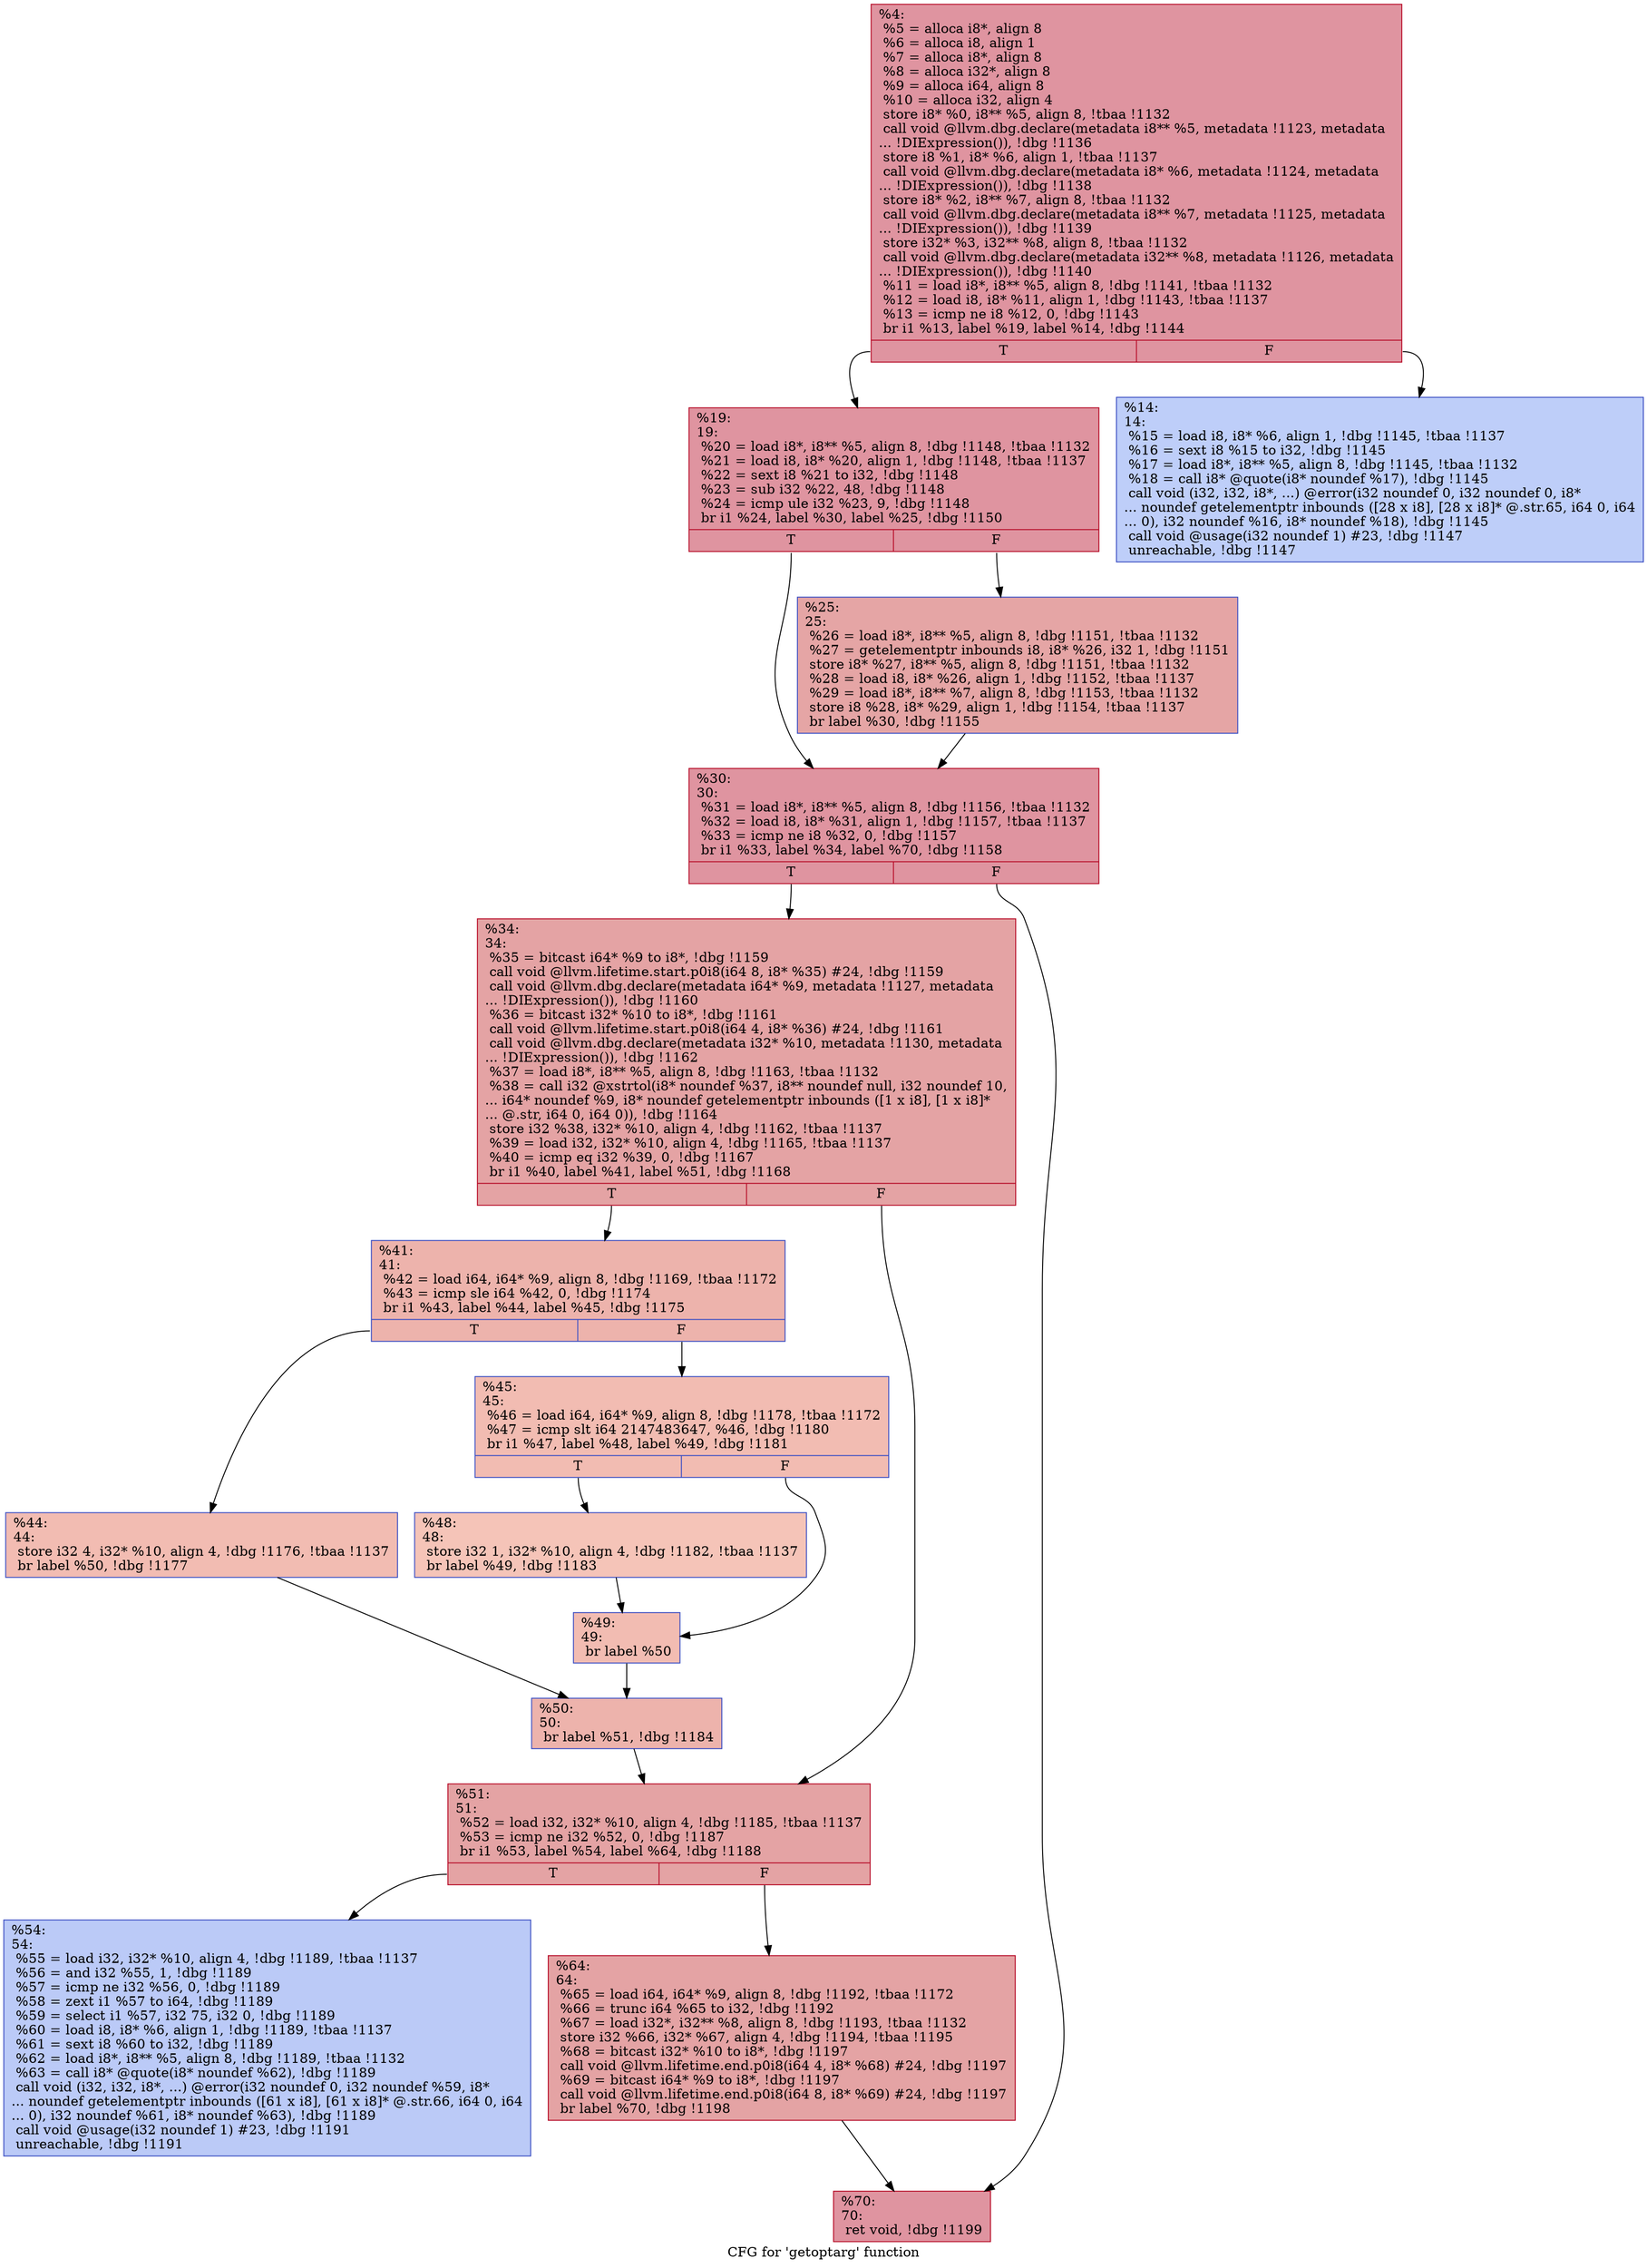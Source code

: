 digraph "CFG for 'getoptarg' function" {
	label="CFG for 'getoptarg' function";

	Node0x15d9ce0 [shape=record,color="#b70d28ff", style=filled, fillcolor="#b70d2870",label="{%4:\l  %5 = alloca i8*, align 8\l  %6 = alloca i8, align 1\l  %7 = alloca i8*, align 8\l  %8 = alloca i32*, align 8\l  %9 = alloca i64, align 8\l  %10 = alloca i32, align 4\l  store i8* %0, i8** %5, align 8, !tbaa !1132\l  call void @llvm.dbg.declare(metadata i8** %5, metadata !1123, metadata\l... !DIExpression()), !dbg !1136\l  store i8 %1, i8* %6, align 1, !tbaa !1137\l  call void @llvm.dbg.declare(metadata i8* %6, metadata !1124, metadata\l... !DIExpression()), !dbg !1138\l  store i8* %2, i8** %7, align 8, !tbaa !1132\l  call void @llvm.dbg.declare(metadata i8** %7, metadata !1125, metadata\l... !DIExpression()), !dbg !1139\l  store i32* %3, i32** %8, align 8, !tbaa !1132\l  call void @llvm.dbg.declare(metadata i32** %8, metadata !1126, metadata\l... !DIExpression()), !dbg !1140\l  %11 = load i8*, i8** %5, align 8, !dbg !1141, !tbaa !1132\l  %12 = load i8, i8* %11, align 1, !dbg !1143, !tbaa !1137\l  %13 = icmp ne i8 %12, 0, !dbg !1143\l  br i1 %13, label %19, label %14, !dbg !1144\l|{<s0>T|<s1>F}}"];
	Node0x15d9ce0:s0 -> Node0x15d9e10;
	Node0x15d9ce0:s1 -> Node0x15d9dc0;
	Node0x15d9dc0 [shape=record,color="#3d50c3ff", style=filled, fillcolor="#6c8ff170",label="{%14:\l14:                                               \l  %15 = load i8, i8* %6, align 1, !dbg !1145, !tbaa !1137\l  %16 = sext i8 %15 to i32, !dbg !1145\l  %17 = load i8*, i8** %5, align 8, !dbg !1145, !tbaa !1132\l  %18 = call i8* @quote(i8* noundef %17), !dbg !1145\l  call void (i32, i32, i8*, ...) @error(i32 noundef 0, i32 noundef 0, i8*\l... noundef getelementptr inbounds ([28 x i8], [28 x i8]* @.str.65, i64 0, i64\l... 0), i32 noundef %16, i8* noundef %18), !dbg !1145\l  call void @usage(i32 noundef 1) #23, !dbg !1147\l  unreachable, !dbg !1147\l}"];
	Node0x15d9e10 [shape=record,color="#b70d28ff", style=filled, fillcolor="#b70d2870",label="{%19:\l19:                                               \l  %20 = load i8*, i8** %5, align 8, !dbg !1148, !tbaa !1132\l  %21 = load i8, i8* %20, align 1, !dbg !1148, !tbaa !1137\l  %22 = sext i8 %21 to i32, !dbg !1148\l  %23 = sub i32 %22, 48, !dbg !1148\l  %24 = icmp ule i32 %23, 9, !dbg !1148\l  br i1 %24, label %30, label %25, !dbg !1150\l|{<s0>T|<s1>F}}"];
	Node0x15d9e10:s0 -> Node0x15d9eb0;
	Node0x15d9e10:s1 -> Node0x15d9e60;
	Node0x15d9e60 [shape=record,color="#3d50c3ff", style=filled, fillcolor="#c5333470",label="{%25:\l25:                                               \l  %26 = load i8*, i8** %5, align 8, !dbg !1151, !tbaa !1132\l  %27 = getelementptr inbounds i8, i8* %26, i32 1, !dbg !1151\l  store i8* %27, i8** %5, align 8, !dbg !1151, !tbaa !1132\l  %28 = load i8, i8* %26, align 1, !dbg !1152, !tbaa !1137\l  %29 = load i8*, i8** %7, align 8, !dbg !1153, !tbaa !1132\l  store i8 %28, i8* %29, align 1, !dbg !1154, !tbaa !1137\l  br label %30, !dbg !1155\l}"];
	Node0x15d9e60 -> Node0x15d9eb0;
	Node0x15d9eb0 [shape=record,color="#b70d28ff", style=filled, fillcolor="#b70d2870",label="{%30:\l30:                                               \l  %31 = load i8*, i8** %5, align 8, !dbg !1156, !tbaa !1132\l  %32 = load i8, i8* %31, align 1, !dbg !1157, !tbaa !1137\l  %33 = icmp ne i8 %32, 0, !dbg !1157\l  br i1 %33, label %34, label %70, !dbg !1158\l|{<s0>T|<s1>F}}"];
	Node0x15d9eb0:s0 -> Node0x15d9f00;
	Node0x15d9eb0:s1 -> Node0x15da220;
	Node0x15d9f00 [shape=record,color="#b70d28ff", style=filled, fillcolor="#c32e3170",label="{%34:\l34:                                               \l  %35 = bitcast i64* %9 to i8*, !dbg !1159\l  call void @llvm.lifetime.start.p0i8(i64 8, i8* %35) #24, !dbg !1159\l  call void @llvm.dbg.declare(metadata i64* %9, metadata !1127, metadata\l... !DIExpression()), !dbg !1160\l  %36 = bitcast i32* %10 to i8*, !dbg !1161\l  call void @llvm.lifetime.start.p0i8(i64 4, i8* %36) #24, !dbg !1161\l  call void @llvm.dbg.declare(metadata i32* %10, metadata !1130, metadata\l... !DIExpression()), !dbg !1162\l  %37 = load i8*, i8** %5, align 8, !dbg !1163, !tbaa !1132\l  %38 = call i32 @xstrtol(i8* noundef %37, i8** noundef null, i32 noundef 10,\l... i64* noundef %9, i8* noundef getelementptr inbounds ([1 x i8], [1 x i8]*\l... @.str, i64 0, i64 0)), !dbg !1164\l  store i32 %38, i32* %10, align 4, !dbg !1162, !tbaa !1137\l  %39 = load i32, i32* %10, align 4, !dbg !1165, !tbaa !1137\l  %40 = icmp eq i32 %39, 0, !dbg !1167\l  br i1 %40, label %41, label %51, !dbg !1168\l|{<s0>T|<s1>F}}"];
	Node0x15d9f00:s0 -> Node0x15d9f50;
	Node0x15d9f00:s1 -> Node0x15da130;
	Node0x15d9f50 [shape=record,color="#3d50c3ff", style=filled, fillcolor="#d6524470",label="{%41:\l41:                                               \l  %42 = load i64, i64* %9, align 8, !dbg !1169, !tbaa !1172\l  %43 = icmp sle i64 %42, 0, !dbg !1174\l  br i1 %43, label %44, label %45, !dbg !1175\l|{<s0>T|<s1>F}}"];
	Node0x15d9f50:s0 -> Node0x15d9fa0;
	Node0x15d9f50:s1 -> Node0x15d9ff0;
	Node0x15d9fa0 [shape=record,color="#3d50c3ff", style=filled, fillcolor="#e1675170",label="{%44:\l44:                                               \l  store i32 4, i32* %10, align 4, !dbg !1176, !tbaa !1137\l  br label %50, !dbg !1177\l}"];
	Node0x15d9fa0 -> Node0x15da0e0;
	Node0x15d9ff0 [shape=record,color="#3d50c3ff", style=filled, fillcolor="#e1675170",label="{%45:\l45:                                               \l  %46 = load i64, i64* %9, align 8, !dbg !1178, !tbaa !1172\l  %47 = icmp slt i64 2147483647, %46, !dbg !1180\l  br i1 %47, label %48, label %49, !dbg !1181\l|{<s0>T|<s1>F}}"];
	Node0x15d9ff0:s0 -> Node0x15da040;
	Node0x15d9ff0:s1 -> Node0x15da090;
	Node0x15da040 [shape=record,color="#3d50c3ff", style=filled, fillcolor="#e97a5f70",label="{%48:\l48:                                               \l  store i32 1, i32* %10, align 4, !dbg !1182, !tbaa !1137\l  br label %49, !dbg !1183\l}"];
	Node0x15da040 -> Node0x15da090;
	Node0x15da090 [shape=record,color="#3d50c3ff", style=filled, fillcolor="#e1675170",label="{%49:\l49:                                               \l  br label %50\l}"];
	Node0x15da090 -> Node0x15da0e0;
	Node0x15da0e0 [shape=record,color="#3d50c3ff", style=filled, fillcolor="#d6524470",label="{%50:\l50:                                               \l  br label %51, !dbg !1184\l}"];
	Node0x15da0e0 -> Node0x15da130;
	Node0x15da130 [shape=record,color="#b70d28ff", style=filled, fillcolor="#c32e3170",label="{%51:\l51:                                               \l  %52 = load i32, i32* %10, align 4, !dbg !1185, !tbaa !1137\l  %53 = icmp ne i32 %52, 0, !dbg !1187\l  br i1 %53, label %54, label %64, !dbg !1188\l|{<s0>T|<s1>F}}"];
	Node0x15da130:s0 -> Node0x15da180;
	Node0x15da130:s1 -> Node0x15da1d0;
	Node0x15da180 [shape=record,color="#3d50c3ff", style=filled, fillcolor="#6687ed70",label="{%54:\l54:                                               \l  %55 = load i32, i32* %10, align 4, !dbg !1189, !tbaa !1137\l  %56 = and i32 %55, 1, !dbg !1189\l  %57 = icmp ne i32 %56, 0, !dbg !1189\l  %58 = zext i1 %57 to i64, !dbg !1189\l  %59 = select i1 %57, i32 75, i32 0, !dbg !1189\l  %60 = load i8, i8* %6, align 1, !dbg !1189, !tbaa !1137\l  %61 = sext i8 %60 to i32, !dbg !1189\l  %62 = load i8*, i8** %5, align 8, !dbg !1189, !tbaa !1132\l  %63 = call i8* @quote(i8* noundef %62), !dbg !1189\l  call void (i32, i32, i8*, ...) @error(i32 noundef 0, i32 noundef %59, i8*\l... noundef getelementptr inbounds ([61 x i8], [61 x i8]* @.str.66, i64 0, i64\l... 0), i32 noundef %61, i8* noundef %63), !dbg !1189\l  call void @usage(i32 noundef 1) #23, !dbg !1191\l  unreachable, !dbg !1191\l}"];
	Node0x15da1d0 [shape=record,color="#b70d28ff", style=filled, fillcolor="#c32e3170",label="{%64:\l64:                                               \l  %65 = load i64, i64* %9, align 8, !dbg !1192, !tbaa !1172\l  %66 = trunc i64 %65 to i32, !dbg !1192\l  %67 = load i32*, i32** %8, align 8, !dbg !1193, !tbaa !1132\l  store i32 %66, i32* %67, align 4, !dbg !1194, !tbaa !1195\l  %68 = bitcast i32* %10 to i8*, !dbg !1197\l  call void @llvm.lifetime.end.p0i8(i64 4, i8* %68) #24, !dbg !1197\l  %69 = bitcast i64* %9 to i8*, !dbg !1197\l  call void @llvm.lifetime.end.p0i8(i64 8, i8* %69) #24, !dbg !1197\l  br label %70, !dbg !1198\l}"];
	Node0x15da1d0 -> Node0x15da220;
	Node0x15da220 [shape=record,color="#b70d28ff", style=filled, fillcolor="#b70d2870",label="{%70:\l70:                                               \l  ret void, !dbg !1199\l}"];
}
